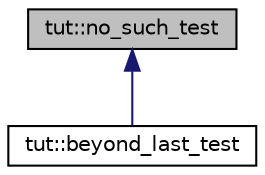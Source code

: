digraph G
{
  edge [fontname="Helvetica",fontsize="10",labelfontname="Helvetica",labelfontsize="10"];
  node [fontname="Helvetica",fontsize="10",shape=record];
  Node1 [label="tut::no_such_test",height=0.2,width=0.4,color="black", fillcolor="grey75", style="filled" fontcolor="black"];
  Node1 -> Node2 [dir="back",color="midnightblue",fontsize="10",style="solid",fontname="Helvetica"];
  Node2 [label="tut::beyond_last_test",height=0.2,width=0.4,color="black", fillcolor="white", style="filled",URL="$structtut_1_1beyond__last__test.html",tooltip="No such test and passed test number is higher than any test number in current group."];
}
